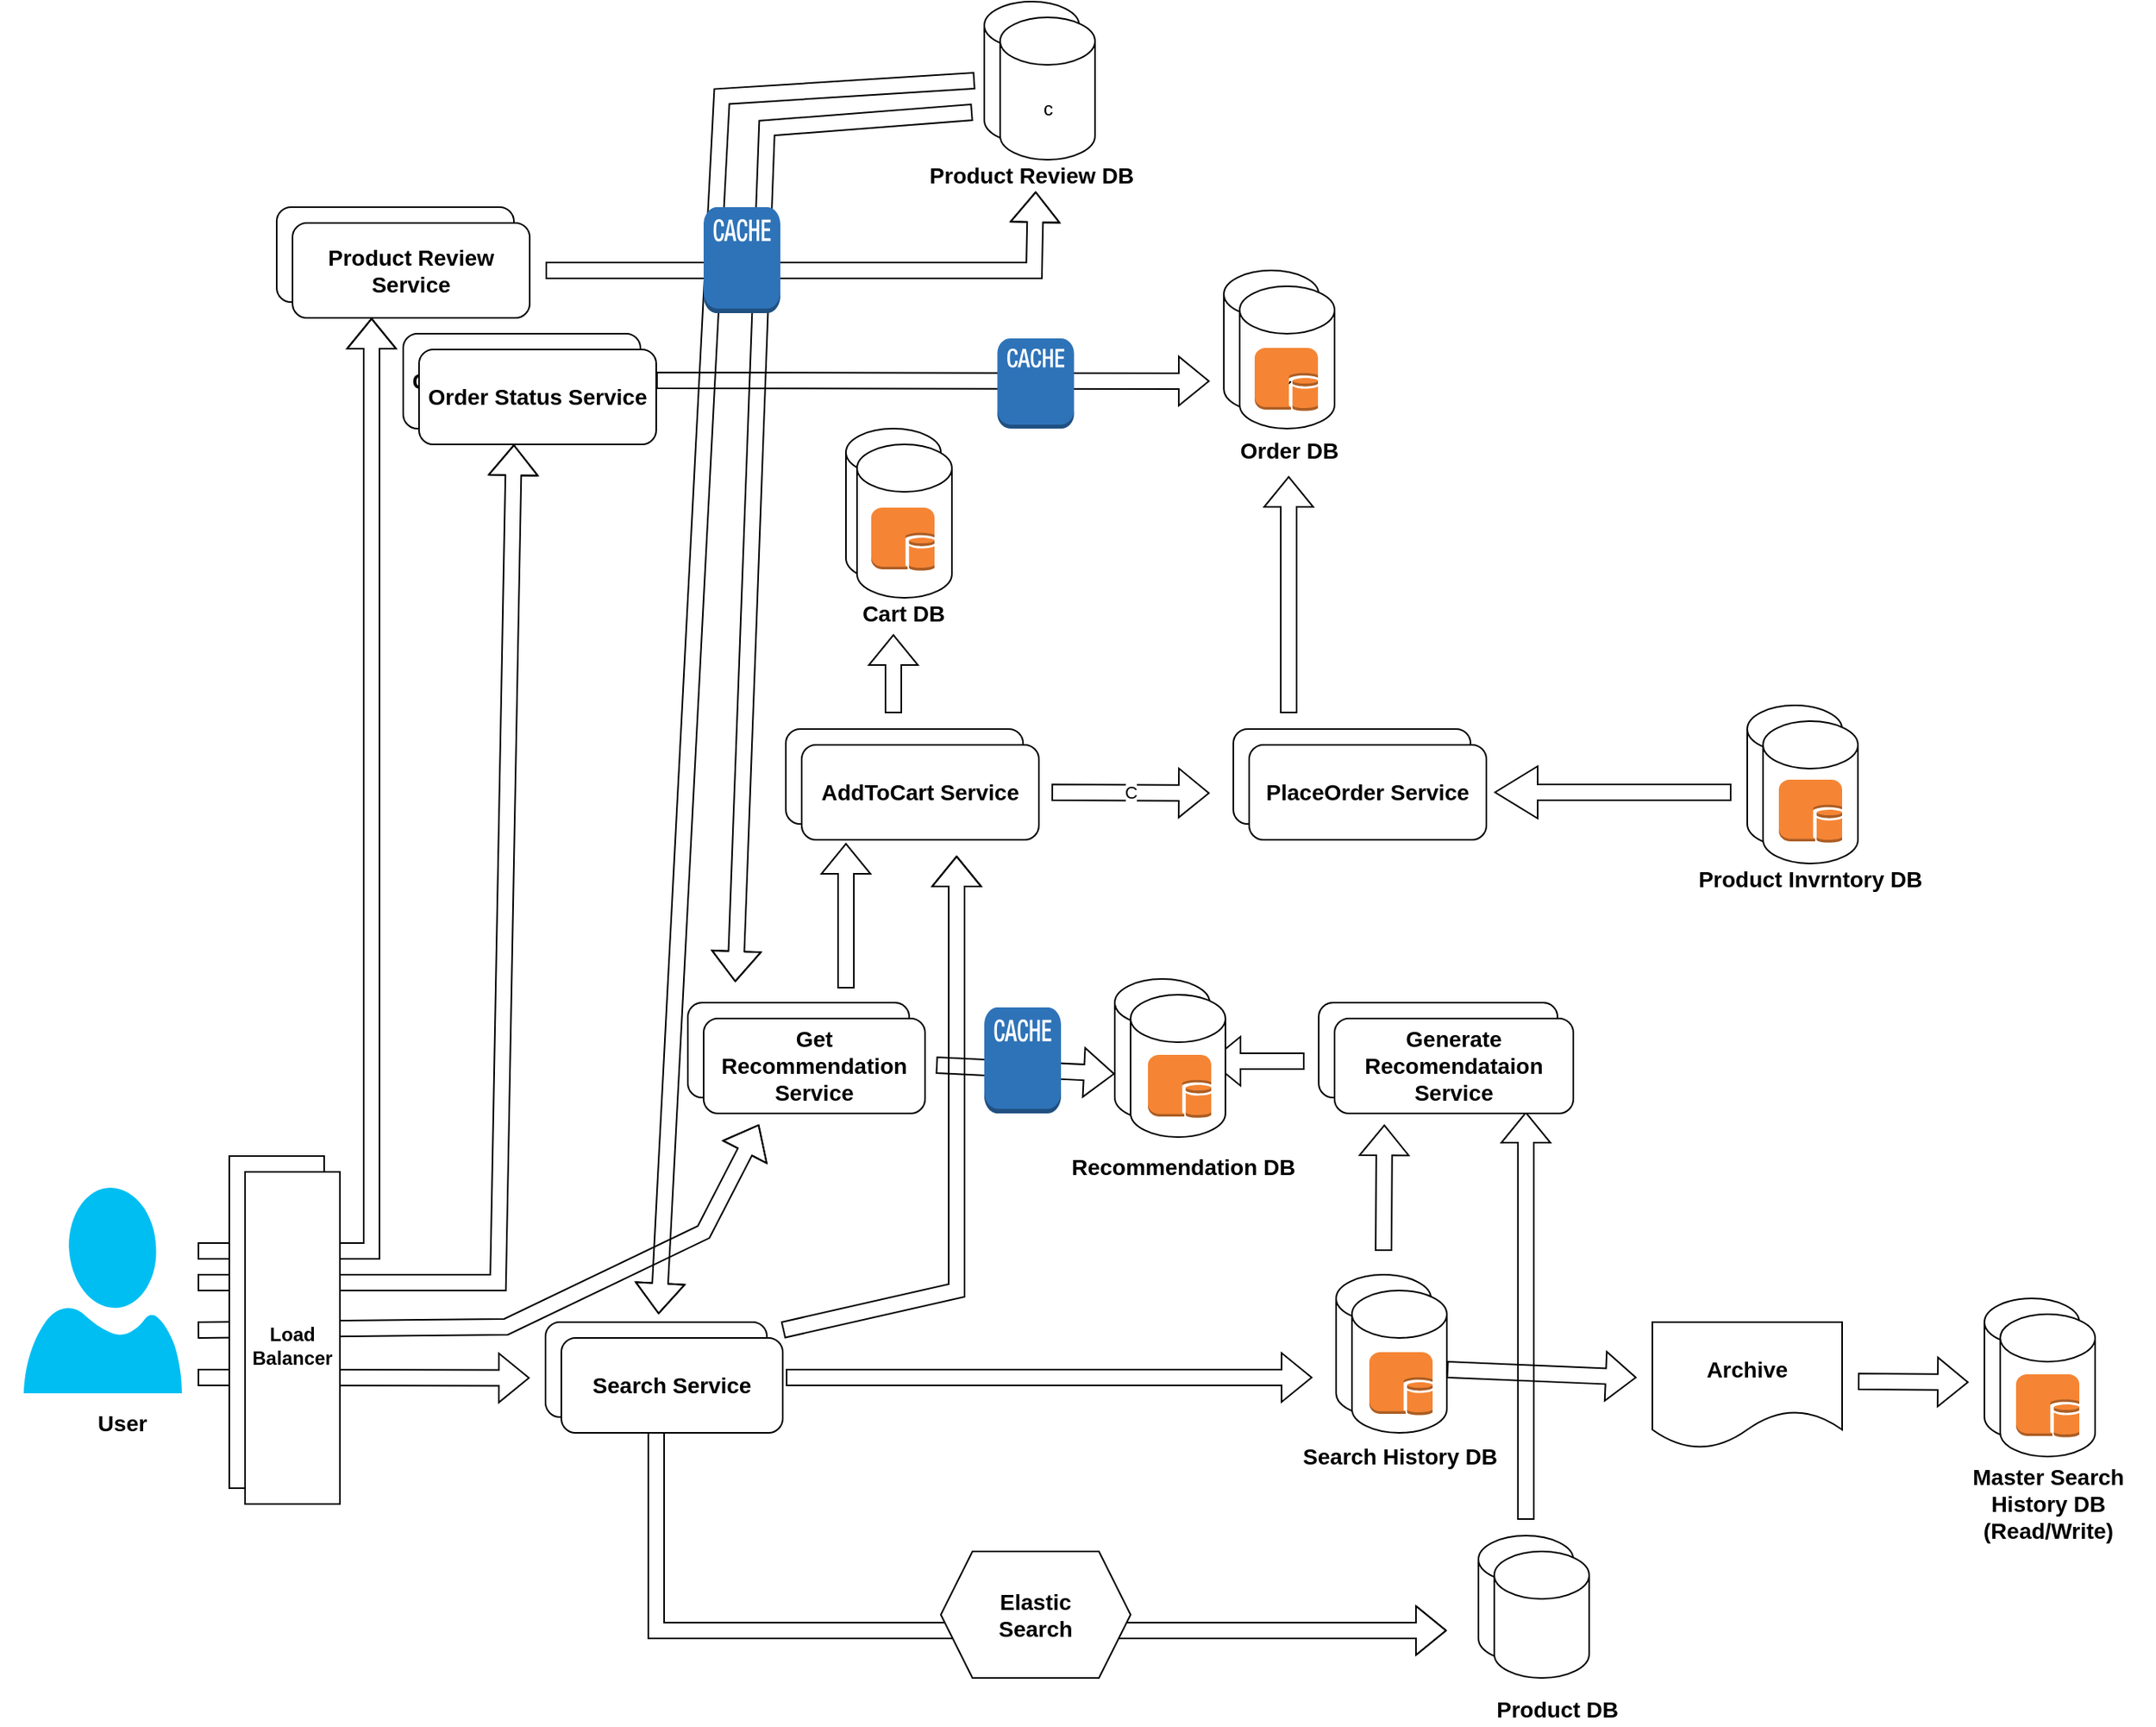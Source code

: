 <mxfile version="24.2.1" type="github">
  <diagram name="Page-1" id="vUjsx3hURYJCEDWVttNw">
    <mxGraphModel dx="1461" dy="1741" grid="1" gridSize="10" guides="1" tooltips="1" connect="1" arrows="1" fold="1" page="1" pageScale="1" pageWidth="850" pageHeight="1100" math="0" shadow="0">
      <root>
        <mxCell id="0" />
        <mxCell id="1" parent="0" />
        <mxCell id="Kv-7kJW0O-KeRWkfQSKk-10" value="" style="verticalLabelPosition=bottom;html=1;verticalAlign=top;align=center;strokeColor=none;fillColor=#00BEF2;shape=mxgraph.azure.user;" vertex="1" parent="1">
          <mxGeometry x="80" y="230" width="100" height="130" as="geometry" />
        </mxCell>
        <mxCell id="Kv-7kJW0O-KeRWkfQSKk-11" value="&lt;b&gt;&lt;font style=&quot;font-size: 14px;&quot;&gt;Search Service&lt;/font&gt;&lt;/b&gt;" style="rounded=1;whiteSpace=wrap;html=1;" vertex="1" parent="1">
          <mxGeometry x="410" y="315" width="140" height="60" as="geometry" />
        </mxCell>
        <mxCell id="Kv-7kJW0O-KeRWkfQSKk-14" value="&lt;b&gt;&lt;font style=&quot;font-size: 14px;&quot;&gt;Product DB&lt;/font&gt;&lt;/b&gt;" style="text;html=1;align=center;verticalAlign=middle;whiteSpace=wrap;rounded=0;" vertex="1" parent="1">
          <mxGeometry x="995" y="550" width="110" height="20" as="geometry" />
        </mxCell>
        <mxCell id="Kv-7kJW0O-KeRWkfQSKk-19" value="" style="shape=flexArrow;endArrow=classic;html=1;rounded=0;" edge="1" parent="1">
          <mxGeometry width="50" height="50" relative="1" as="geometry">
            <mxPoint x="190" y="350" as="sourcePoint" />
            <mxPoint x="400" y="350.29" as="targetPoint" />
          </mxGeometry>
        </mxCell>
        <mxCell id="Kv-7kJW0O-KeRWkfQSKk-20" value="" style="shape=flexArrow;endArrow=classic;html=1;rounded=0;" edge="1" parent="1">
          <mxGeometry width="50" height="50" relative="1" as="geometry">
            <mxPoint x="562" y="350" as="sourcePoint" />
            <mxPoint x="895" y="350" as="targetPoint" />
          </mxGeometry>
        </mxCell>
        <mxCell id="Kv-7kJW0O-KeRWkfQSKk-22" value="" style="shape=flexArrow;endArrow=classic;html=1;rounded=0;" edge="1" parent="1">
          <mxGeometry width="50" height="50" relative="1" as="geometry">
            <mxPoint x="480" y="380" as="sourcePoint" />
            <mxPoint x="980" y="510" as="targetPoint" />
            <Array as="points">
              <mxPoint x="480" y="510" />
              <mxPoint x="740" y="510" />
            </Array>
          </mxGeometry>
        </mxCell>
        <mxCell id="Kv-7kJW0O-KeRWkfQSKk-27" value="" style="shape=cylinder3;whiteSpace=wrap;html=1;boundedLbl=1;backgroundOutline=1;size=15;" vertex="1" parent="1">
          <mxGeometry x="1000" y="450" width="60" height="80" as="geometry" />
        </mxCell>
        <mxCell id="Kv-7kJW0O-KeRWkfQSKk-29" value="" style="shape=cylinder3;whiteSpace=wrap;html=1;boundedLbl=1;backgroundOutline=1;size=15;" vertex="1" parent="1">
          <mxGeometry x="910" y="285" width="60" height="90" as="geometry" />
        </mxCell>
        <mxCell id="Kv-7kJW0O-KeRWkfQSKk-31" value="&lt;b&gt;&lt;font style=&quot;font-size: 14px;&quot;&gt;Search History DB&lt;/font&gt;&lt;/b&gt;" style="text;html=1;align=center;verticalAlign=middle;whiteSpace=wrap;rounded=0;" vertex="1" parent="1">
          <mxGeometry x="882.5" y="390" width="135" height="20" as="geometry" />
        </mxCell>
        <mxCell id="Kv-7kJW0O-KeRWkfQSKk-32" value="" style="shape=cylinder3;whiteSpace=wrap;html=1;boundedLbl=1;backgroundOutline=1;size=15;" vertex="1" parent="1">
          <mxGeometry x="770" y="98" width="60" height="90" as="geometry" />
        </mxCell>
        <mxCell id="Kv-7kJW0O-KeRWkfQSKk-33" value="&lt;b&gt;&lt;font style=&quot;font-size: 14px;&quot;&gt;Search Service&lt;/font&gt;&lt;/b&gt;" style="rounded=1;whiteSpace=wrap;html=1;" vertex="1" parent="1">
          <mxGeometry x="899" y="113" width="151" height="60" as="geometry" />
        </mxCell>
        <mxCell id="Kv-7kJW0O-KeRWkfQSKk-34" value="&lt;b&gt;&lt;font style=&quot;font-size: 14px;&quot;&gt;Search Service&lt;/font&gt;&lt;/b&gt;" style="rounded=1;whiteSpace=wrap;html=1;" vertex="1" parent="1">
          <mxGeometry x="500" y="113" width="140" height="60" as="geometry" />
        </mxCell>
        <mxCell id="Kv-7kJW0O-KeRWkfQSKk-35" value="" style="shape=flexArrow;endArrow=classic;html=1;rounded=0;" edge="1" parent="1">
          <mxGeometry width="50" height="50" relative="1" as="geometry">
            <mxPoint x="190" y="320" as="sourcePoint" />
            <mxPoint x="545" y="190" as="targetPoint" />
            <Array as="points">
              <mxPoint x="385" y="318" />
              <mxPoint x="510" y="258" />
            </Array>
          </mxGeometry>
        </mxCell>
        <mxCell id="Kv-7kJW0O-KeRWkfQSKk-37" value="" style="shape=flexArrow;endArrow=classic;html=1;rounded=0;" edge="1" parent="1">
          <mxGeometry width="50" height="50" relative="1" as="geometry">
            <mxPoint x="890" y="150" as="sourcePoint" />
            <mxPoint x="830" y="150" as="targetPoint" />
          </mxGeometry>
        </mxCell>
        <mxCell id="Kv-7kJW0O-KeRWkfQSKk-38" value="" style="shape=flexArrow;endArrow=classic;html=1;rounded=0;" edge="1" parent="1">
          <mxGeometry width="50" height="50" relative="1" as="geometry">
            <mxPoint x="940" y="270" as="sourcePoint" />
            <mxPoint x="940.5" y="190" as="targetPoint" />
          </mxGeometry>
        </mxCell>
        <mxCell id="Kv-7kJW0O-KeRWkfQSKk-39" value="" style="shape=flexArrow;endArrow=classic;html=1;rounded=0;" edge="1" parent="1">
          <mxGeometry width="50" height="50" relative="1" as="geometry">
            <mxPoint x="1030" y="440" as="sourcePoint" />
            <mxPoint x="1030" y="182" as="targetPoint" />
          </mxGeometry>
        </mxCell>
        <mxCell id="Kv-7kJW0O-KeRWkfQSKk-41" value="&lt;b&gt;&lt;font style=&quot;font-size: 14px;&quot;&gt;Recommendation DB&lt;/font&gt;&lt;/b&gt;" style="text;html=1;align=center;verticalAlign=middle;whiteSpace=wrap;rounded=0;" vertex="1" parent="1">
          <mxGeometry x="736" y="198" width="155" height="38" as="geometry" />
        </mxCell>
        <mxCell id="Kv-7kJW0O-KeRWkfQSKk-42" value="&lt;b&gt;&lt;font style=&quot;font-size: 14px;&quot;&gt;AddToCart Service&lt;/font&gt;&lt;/b&gt;" style="rounded=1;whiteSpace=wrap;html=1;" vertex="1" parent="1">
          <mxGeometry x="562" y="-60" width="150" height="60" as="geometry" />
        </mxCell>
        <mxCell id="Kv-7kJW0O-KeRWkfQSKk-43" value="" style="shape=flexArrow;endArrow=classic;html=1;rounded=0;" edge="1" parent="1">
          <mxGeometry width="50" height="50" relative="1" as="geometry">
            <mxPoint x="560" y="320" as="sourcePoint" />
            <mxPoint x="670" y="20" as="targetPoint" />
            <Array as="points">
              <mxPoint x="670" y="295" />
            </Array>
          </mxGeometry>
        </mxCell>
        <mxCell id="Kv-7kJW0O-KeRWkfQSKk-46" value="" style="shape=flexArrow;endArrow=classic;html=1;rounded=0;" edge="1" parent="1">
          <mxGeometry width="50" height="50" relative="1" as="geometry">
            <mxPoint x="600" y="104" as="sourcePoint" />
            <mxPoint x="600" y="12" as="targetPoint" />
          </mxGeometry>
        </mxCell>
        <mxCell id="Kv-7kJW0O-KeRWkfQSKk-47" value="&lt;b&gt;&lt;font style=&quot;font-size: 14px;&quot;&gt;PlaceOrder Service&lt;/font&gt;&lt;/b&gt;" style="rounded=1;whiteSpace=wrap;html=1;" vertex="1" parent="1">
          <mxGeometry x="845" y="-60" width="150" height="60" as="geometry" />
        </mxCell>
        <mxCell id="Kv-7kJW0O-KeRWkfQSKk-48" value="" style="shape=cylinder3;whiteSpace=wrap;html=1;boundedLbl=1;backgroundOutline=1;size=15;" vertex="1" parent="1">
          <mxGeometry x="600" y="-250" width="60" height="97" as="geometry" />
        </mxCell>
        <mxCell id="Kv-7kJW0O-KeRWkfQSKk-49" value="c" style="shape=cylinder3;whiteSpace=wrap;html=1;boundedLbl=1;backgroundOutline=1;size=15;" vertex="1" parent="1">
          <mxGeometry x="839" y="-350" width="60" height="90" as="geometry" />
        </mxCell>
        <mxCell id="Kv-7kJW0O-KeRWkfQSKk-51" value="C" style="shape=flexArrow;endArrow=classic;html=1;rounded=0;" edge="1" parent="1">
          <mxGeometry width="50" height="50" relative="1" as="geometry">
            <mxPoint x="730" y="-20" as="sourcePoint" />
            <mxPoint x="830" y="-19.5" as="targetPoint" />
          </mxGeometry>
        </mxCell>
        <mxCell id="Kv-7kJW0O-KeRWkfQSKk-53" value="" style="shape=flexArrow;endArrow=classic;html=1;rounded=0;" edge="1" parent="1">
          <mxGeometry width="50" height="50" relative="1" as="geometry">
            <mxPoint x="630" y="-70" as="sourcePoint" />
            <mxPoint x="630" y="-120" as="targetPoint" />
          </mxGeometry>
        </mxCell>
        <mxCell id="Kv-7kJW0O-KeRWkfQSKk-52" value="&lt;span style=&quot;font-size: 14px;&quot;&gt;&lt;b&gt;Cart DB&lt;/b&gt;&lt;/span&gt;" style="text;html=1;align=center;verticalAlign=middle;whiteSpace=wrap;rounded=0;" vertex="1" parent="1">
          <mxGeometry x="584.5" y="-153" width="103" height="40" as="geometry" />
        </mxCell>
        <mxCell id="Kv-7kJW0O-KeRWkfQSKk-55" value="&lt;span style=&quot;font-size: 14px;&quot;&gt;&lt;b&gt;Order DB&lt;/b&gt;&lt;/span&gt;" style="text;html=1;align=center;verticalAlign=middle;whiteSpace=wrap;rounded=0;" vertex="1" parent="1">
          <mxGeometry x="803" y="-250" width="155" height="28" as="geometry" />
        </mxCell>
        <mxCell id="Kv-7kJW0O-KeRWkfQSKk-56" value="" style="shape=flexArrow;endArrow=classic;html=1;rounded=0;" edge="1" parent="1">
          <mxGeometry width="50" height="50" relative="1" as="geometry">
            <mxPoint x="880" y="-70" as="sourcePoint" />
            <mxPoint x="880" y="-220" as="targetPoint" />
          </mxGeometry>
        </mxCell>
        <mxCell id="Kv-7kJW0O-KeRWkfQSKk-57" value="&lt;b&gt;&lt;font style=&quot;font-size: 14px;&quot;&gt;Order Status Service&lt;/font&gt;&lt;/b&gt;" style="rounded=1;whiteSpace=wrap;html=1;" vertex="1" parent="1">
          <mxGeometry x="320" y="-310" width="150" height="60" as="geometry" />
        </mxCell>
        <mxCell id="Kv-7kJW0O-KeRWkfQSKk-58" value="" style="shape=flexArrow;endArrow=classic;html=1;rounded=0;" edge="1" parent="1">
          <mxGeometry width="50" height="50" relative="1" as="geometry">
            <mxPoint x="190" y="290" as="sourcePoint" />
            <mxPoint x="390" y="-240" as="targetPoint" />
            <Array as="points">
              <mxPoint x="380" y="290" />
            </Array>
          </mxGeometry>
        </mxCell>
        <mxCell id="Kv-7kJW0O-KeRWkfQSKk-59" value="" style="shape=flexArrow;endArrow=classic;html=1;rounded=0;" edge="1" parent="1">
          <mxGeometry width="50" height="50" relative="1" as="geometry">
            <mxPoint x="480" y="-280.5" as="sourcePoint" />
            <mxPoint x="830" y="-280" as="targetPoint" />
          </mxGeometry>
        </mxCell>
        <mxCell id="Kv-7kJW0O-KeRWkfQSKk-60" value="&lt;b&gt;&lt;font style=&quot;font-size: 14px;&quot;&gt;Product Review Service&lt;/font&gt;&lt;/b&gt;" style="rounded=1;whiteSpace=wrap;html=1;" vertex="1" parent="1">
          <mxGeometry x="240" y="-390" width="150" height="60" as="geometry" />
        </mxCell>
        <mxCell id="Kv-7kJW0O-KeRWkfQSKk-61" value="" style="shape=flexArrow;endArrow=classic;html=1;rounded=0;" edge="1" parent="1">
          <mxGeometry width="50" height="50" relative="1" as="geometry">
            <mxPoint x="190" y="270" as="sourcePoint" />
            <mxPoint x="300" y="-320" as="targetPoint" />
            <Array as="points">
              <mxPoint x="300" y="270" />
            </Array>
          </mxGeometry>
        </mxCell>
        <mxCell id="Kv-7kJW0O-KeRWkfQSKk-62" value="" style="shape=flexArrow;endArrow=classic;html=1;rounded=0;" edge="1" parent="1">
          <mxGeometry width="50" height="50" relative="1" as="geometry">
            <mxPoint x="410" y="-350" as="sourcePoint" />
            <mxPoint x="720" y="-400" as="targetPoint" />
            <Array as="points">
              <mxPoint x="719" y="-350" />
            </Array>
          </mxGeometry>
        </mxCell>
        <mxCell id="Kv-7kJW0O-KeRWkfQSKk-64" value="c" style="shape=cylinder3;whiteSpace=wrap;html=1;boundedLbl=1;backgroundOutline=1;size=15;" vertex="1" parent="1">
          <mxGeometry x="687.5" y="-520" width="60" height="90" as="geometry" />
        </mxCell>
        <mxCell id="Kv-7kJW0O-KeRWkfQSKk-65" value="&lt;b&gt;&lt;font style=&quot;font-size: 14px;&quot;&gt;Product Review&lt;/font&gt;&lt;/b&gt;&lt;span style=&quot;font-size: 14px;&quot;&gt;&lt;b&gt;&amp;nbsp;DB&lt;/b&gt;&lt;/span&gt;" style="text;html=1;align=center;verticalAlign=middle;whiteSpace=wrap;rounded=0;" vertex="1" parent="1">
          <mxGeometry x="640" y="-420" width="155" height="20" as="geometry" />
        </mxCell>
        <mxCell id="Kv-7kJW0O-KeRWkfQSKk-66" value="" style="shape=flexArrow;endArrow=classic;html=1;rounded=0;" edge="1" parent="1">
          <mxGeometry width="50" height="50" relative="1" as="geometry">
            <mxPoint x="681.5" y="-470" as="sourcePoint" />
            <mxPoint x="481.5" y="310" as="targetPoint" />
            <Array as="points">
              <mxPoint x="521.5" y="-460" />
            </Array>
          </mxGeometry>
        </mxCell>
        <mxCell id="Kv-7kJW0O-KeRWkfQSKk-68" value="" style="shape=flexArrow;endArrow=classic;html=1;rounded=0;" edge="1" parent="1">
          <mxGeometry width="50" height="50" relative="1" as="geometry">
            <mxPoint x="680" y="-450" as="sourcePoint" />
            <mxPoint x="530" y="100" as="targetPoint" />
            <Array as="points">
              <mxPoint x="550" y="-440" />
            </Array>
          </mxGeometry>
        </mxCell>
        <mxCell id="Kv-7kJW0O-KeRWkfQSKk-69" value="" style="rounded=0;whiteSpace=wrap;html=1;" vertex="1" parent="1">
          <mxGeometry x="210" y="210" width="60" height="210" as="geometry" />
        </mxCell>
        <mxCell id="Kv-7kJW0O-KeRWkfQSKk-73" value="&lt;b&gt;&lt;font style=&quot;font-size: 14px;&quot;&gt;Search Service&lt;/font&gt;&lt;/b&gt;" style="rounded=1;whiteSpace=wrap;html=1;" vertex="1" parent="1">
          <mxGeometry x="420" y="325" width="140" height="60" as="geometry" />
        </mxCell>
        <mxCell id="Kv-7kJW0O-KeRWkfQSKk-75" value="&lt;b&gt;&lt;font style=&quot;font-size: 14px;&quot;&gt;Get Recommendation Service&lt;/font&gt;&lt;/b&gt;" style="rounded=1;whiteSpace=wrap;html=1;" vertex="1" parent="1">
          <mxGeometry x="510" y="123" width="140" height="60" as="geometry" />
        </mxCell>
        <mxCell id="Kv-7kJW0O-KeRWkfQSKk-76" value="&lt;b&gt;&lt;font style=&quot;font-size: 14px;&quot;&gt;AddToCart Service&lt;/font&gt;&lt;/b&gt;" style="rounded=1;whiteSpace=wrap;html=1;" vertex="1" parent="1">
          <mxGeometry x="572" y="-50" width="150" height="60" as="geometry" />
        </mxCell>
        <mxCell id="Kv-7kJW0O-KeRWkfQSKk-77" value="&lt;b&gt;&lt;font style=&quot;font-size: 14px;&quot;&gt;PlaceOrder Service&lt;/font&gt;&lt;/b&gt;" style="rounded=1;whiteSpace=wrap;html=1;" vertex="1" parent="1">
          <mxGeometry x="855" y="-50" width="150" height="60" as="geometry" />
        </mxCell>
        <mxCell id="Kv-7kJW0O-KeRWkfQSKk-78" value="&lt;b&gt;&lt;font style=&quot;font-size: 14px;&quot;&gt;Generate Recomendataion Service&lt;/font&gt;&lt;/b&gt;" style="rounded=1;whiteSpace=wrap;html=1;" vertex="1" parent="1">
          <mxGeometry x="909" y="123" width="151" height="60" as="geometry" />
        </mxCell>
        <mxCell id="Kv-7kJW0O-KeRWkfQSKk-79" value="&lt;b&gt;&lt;font style=&quot;font-size: 14px;&quot;&gt;Order Status Service&lt;/font&gt;&lt;/b&gt;" style="rounded=1;whiteSpace=wrap;html=1;" vertex="1" parent="1">
          <mxGeometry x="330" y="-300" width="150" height="60" as="geometry" />
        </mxCell>
        <mxCell id="Kv-7kJW0O-KeRWkfQSKk-80" value="&lt;b&gt;&lt;font style=&quot;font-size: 14px;&quot;&gt;Product Review Service&lt;/font&gt;&lt;/b&gt;" style="rounded=1;whiteSpace=wrap;html=1;" vertex="1" parent="1">
          <mxGeometry x="250" y="-380" width="150" height="60" as="geometry" />
        </mxCell>
        <mxCell id="Kv-7kJW0O-KeRWkfQSKk-82" value="" style="rounded=0;whiteSpace=wrap;html=1;" vertex="1" parent="1">
          <mxGeometry x="220" y="220" width="60" height="210" as="geometry" />
        </mxCell>
        <mxCell id="Kv-7kJW0O-KeRWkfQSKk-83" value="&lt;b&gt;Load&lt;/b&gt;&lt;div&gt;&lt;b&gt;Balancer&lt;/b&gt;&lt;/div&gt;" style="text;html=1;align=center;verticalAlign=middle;whiteSpace=wrap;rounded=0;" vertex="1" parent="1">
          <mxGeometry x="220" y="315" width="60" height="30" as="geometry" />
        </mxCell>
        <mxCell id="Kv-7kJW0O-KeRWkfQSKk-84" value="&lt;b&gt;&lt;font style=&quot;font-size: 14px;&quot;&gt;User&lt;/font&gt;&lt;/b&gt;" style="text;html=1;align=center;verticalAlign=middle;whiteSpace=wrap;rounded=0;" vertex="1" parent="1">
          <mxGeometry x="65" y="360" width="155" height="38" as="geometry" />
        </mxCell>
        <mxCell id="Kv-7kJW0O-KeRWkfQSKk-85" value="" style="shape=flexArrow;endArrow=classic;html=1;rounded=0;" edge="1" parent="1">
          <mxGeometry width="50" height="50" relative="1" as="geometry">
            <mxPoint x="980" y="345" as="sourcePoint" />
            <mxPoint x="1100" y="350" as="targetPoint" />
          </mxGeometry>
        </mxCell>
        <mxCell id="Kv-7kJW0O-KeRWkfQSKk-87" value="" style="shape=document;whiteSpace=wrap;html=1;boundedLbl=1;" vertex="1" parent="1">
          <mxGeometry x="1110" y="315" width="120" height="80" as="geometry" />
        </mxCell>
        <mxCell id="Kv-7kJW0O-KeRWkfQSKk-89" value="" style="shape=flexArrow;endArrow=classic;html=1;rounded=0;" edge="1" parent="1">
          <mxGeometry width="50" height="50" relative="1" as="geometry">
            <mxPoint x="1240" y="352.5" as="sourcePoint" />
            <mxPoint x="1310" y="353" as="targetPoint" />
          </mxGeometry>
        </mxCell>
        <mxCell id="Kv-7kJW0O-KeRWkfQSKk-91" value="&lt;b&gt;&lt;font style=&quot;font-size: 14px;&quot;&gt;Master Search History DB&lt;/font&gt;&lt;/b&gt;&lt;div&gt;&lt;b&gt;&lt;font style=&quot;font-size: 14px;&quot;&gt;(Read/Write)&lt;/font&gt;&lt;/b&gt;&lt;/div&gt;" style="text;html=1;align=center;verticalAlign=middle;whiteSpace=wrap;rounded=0;" vertex="1" parent="1">
          <mxGeometry x="1292.5" y="420" width="135" height="20" as="geometry" />
        </mxCell>
        <mxCell id="Kv-7kJW0O-KeRWkfQSKk-92" value="" style="shape=cylinder3;whiteSpace=wrap;html=1;boundedLbl=1;backgroundOutline=1;size=15;" vertex="1" parent="1">
          <mxGeometry x="1320" y="300" width="60" height="90" as="geometry" />
        </mxCell>
        <mxCell id="Kv-7kJW0O-KeRWkfQSKk-93" value="" style="shape=cylinder3;whiteSpace=wrap;html=1;boundedLbl=1;backgroundOutline=1;size=15;" vertex="1" parent="1">
          <mxGeometry x="1170" y="-75" width="60" height="90" as="geometry" />
        </mxCell>
        <mxCell id="Kv-7kJW0O-KeRWkfQSKk-94" value="" style="shape=flexArrow;endArrow=classic;html=1;rounded=0;endWidth=22;endSize=8.65;" edge="1" parent="1">
          <mxGeometry width="50" height="50" relative="1" as="geometry">
            <mxPoint x="1160" y="-20" as="sourcePoint" />
            <mxPoint x="1010" y="-20" as="targetPoint" />
          </mxGeometry>
        </mxCell>
        <mxCell id="Kv-7kJW0O-KeRWkfQSKk-95" value="&lt;b&gt;&lt;font style=&quot;font-size: 14px;&quot;&gt;Product Invrntory DB&lt;/font&gt;&lt;/b&gt;" style="text;html=1;align=center;verticalAlign=middle;whiteSpace=wrap;rounded=0;" vertex="1" parent="1">
          <mxGeometry x="1130" y="25" width="160" height="20" as="geometry" />
        </mxCell>
        <mxCell id="Kv-7kJW0O-KeRWkfQSKk-96" value="" style="shape=hexagon;perimeter=hexagonPerimeter2;whiteSpace=wrap;html=1;fixedSize=1;" vertex="1" parent="1">
          <mxGeometry x="660" y="460" width="120" height="80" as="geometry" />
        </mxCell>
        <mxCell id="Kv-7kJW0O-KeRWkfQSKk-97" value="&lt;b&gt;&lt;font style=&quot;font-size: 14px;&quot;&gt;Elastic Search&lt;/font&gt;&lt;/b&gt;" style="text;html=1;align=center;verticalAlign=middle;whiteSpace=wrap;rounded=0;" vertex="1" parent="1">
          <mxGeometry x="690" y="485" width="60" height="30" as="geometry" />
        </mxCell>
        <mxCell id="Kv-7kJW0O-KeRWkfQSKk-101" value="" style="shape=flexArrow;endArrow=classic;html=1;rounded=0;entryX=0;entryY=0;entryDx=0;entryDy=60;entryPerimeter=0;" edge="1" parent="1" target="Kv-7kJW0O-KeRWkfQSKk-32">
          <mxGeometry width="50" height="50" relative="1" as="geometry">
            <mxPoint x="657" y="152.5" as="sourcePoint" />
            <mxPoint x="760" y="160" as="targetPoint" />
          </mxGeometry>
        </mxCell>
        <mxCell id="Kv-7kJW0O-KeRWkfQSKk-108" value="" style="outlineConnect=0;dashed=0;verticalLabelPosition=bottom;verticalAlign=top;align=center;html=1;shape=mxgraph.aws3.cache_node;fillColor=#2E73B8;gradientColor=none;" vertex="1" parent="1">
          <mxGeometry x="687.5" y="116" width="48.5" height="67" as="geometry" />
        </mxCell>
        <mxCell id="Kv-7kJW0O-KeRWkfQSKk-110" value="&lt;b&gt;&lt;font style=&quot;font-size: 14px;&quot;&gt;Archive&lt;/font&gt;&lt;/b&gt;" style="text;html=1;align=center;verticalAlign=middle;whiteSpace=wrap;rounded=0;" vertex="1" parent="1">
          <mxGeometry x="1140" y="330" width="60" height="30" as="geometry" />
        </mxCell>
        <mxCell id="Kv-7kJW0O-KeRWkfQSKk-111" value="" style="outlineConnect=0;dashed=0;verticalLabelPosition=bottom;verticalAlign=top;align=center;html=1;shape=mxgraph.aws3.cache_node;fillColor=#2E73B8;gradientColor=none;" vertex="1" parent="1">
          <mxGeometry x="510" y="-390" width="48.5" height="67" as="geometry" />
        </mxCell>
        <mxCell id="Kv-7kJW0O-KeRWkfQSKk-114" value="" style="outlineConnect=0;dashed=0;verticalLabelPosition=bottom;verticalAlign=top;align=center;html=1;shape=mxgraph.aws3.cache_node;fillColor=#2E73B8;gradientColor=none;" vertex="1" parent="1">
          <mxGeometry x="695.75" y="-307" width="48.5" height="57" as="geometry" />
        </mxCell>
        <mxCell id="Kv-7kJW0O-KeRWkfQSKk-115" value="" style="shape=cylinder3;whiteSpace=wrap;html=1;boundedLbl=1;backgroundOutline=1;size=15;" vertex="1" parent="1">
          <mxGeometry x="780" y="108" width="60" height="90" as="geometry" />
        </mxCell>
        <mxCell id="Kv-7kJW0O-KeRWkfQSKk-117" value="" style="shape=cylinder3;whiteSpace=wrap;html=1;boundedLbl=1;backgroundOutline=1;size=15;" vertex="1" parent="1">
          <mxGeometry x="920" y="295" width="60" height="90" as="geometry" />
        </mxCell>
        <mxCell id="Kv-7kJW0O-KeRWkfQSKk-118" value="" style="shape=cylinder3;whiteSpace=wrap;html=1;boundedLbl=1;backgroundOutline=1;size=15;" vertex="1" parent="1">
          <mxGeometry x="1010" y="460" width="60" height="80" as="geometry" />
        </mxCell>
        <mxCell id="Kv-7kJW0O-KeRWkfQSKk-119" value="" style="shape=cylinder3;whiteSpace=wrap;html=1;boundedLbl=1;backgroundOutline=1;size=15;" vertex="1" parent="1">
          <mxGeometry x="607" y="-240" width="60" height="97" as="geometry" />
        </mxCell>
        <mxCell id="Kv-7kJW0O-KeRWkfQSKk-120" value="c" style="shape=cylinder3;whiteSpace=wrap;html=1;boundedLbl=1;backgroundOutline=1;size=15;" vertex="1" parent="1">
          <mxGeometry x="849" y="-340" width="60" height="90" as="geometry" />
        </mxCell>
        <mxCell id="Kv-7kJW0O-KeRWkfQSKk-121" value="c" style="shape=cylinder3;whiteSpace=wrap;html=1;boundedLbl=1;backgroundOutline=1;size=15;" vertex="1" parent="1">
          <mxGeometry x="697.5" y="-510" width="60" height="90" as="geometry" />
        </mxCell>
        <mxCell id="Kv-7kJW0O-KeRWkfQSKk-122" value="" style="shape=cylinder3;whiteSpace=wrap;html=1;boundedLbl=1;backgroundOutline=1;size=15;" vertex="1" parent="1">
          <mxGeometry x="1180" y="-65" width="60" height="90" as="geometry" />
        </mxCell>
        <mxCell id="Kv-7kJW0O-KeRWkfQSKk-123" value="" style="shape=cylinder3;whiteSpace=wrap;html=1;boundedLbl=1;backgroundOutline=1;size=15;" vertex="1" parent="1">
          <mxGeometry x="1330" y="310" width="60" height="90" as="geometry" />
        </mxCell>
        <mxCell id="Kv-7kJW0O-KeRWkfQSKk-128" value="" style="outlineConnect=0;dashed=0;verticalLabelPosition=bottom;verticalAlign=top;align=center;html=1;shape=mxgraph.aws3.db_on_instance;fillColor=#F58534;gradientColor=none;" vertex="1" parent="1">
          <mxGeometry x="858.5" y="-301" width="40" height="40" as="geometry" />
        </mxCell>
        <mxCell id="Kv-7kJW0O-KeRWkfQSKk-129" value="" style="outlineConnect=0;dashed=0;verticalLabelPosition=bottom;verticalAlign=top;align=center;html=1;shape=mxgraph.aws3.db_on_instance;fillColor=#F58534;gradientColor=none;" vertex="1" parent="1">
          <mxGeometry x="616" y="-200" width="40" height="40" as="geometry" />
        </mxCell>
        <mxCell id="Kv-7kJW0O-KeRWkfQSKk-131" value="" style="outlineConnect=0;dashed=0;verticalLabelPosition=bottom;verticalAlign=top;align=center;html=1;shape=mxgraph.aws3.db_on_instance;fillColor=#F58534;gradientColor=none;" vertex="1" parent="1">
          <mxGeometry x="1190" y="-28" width="40" height="40" as="geometry" />
        </mxCell>
        <mxCell id="Kv-7kJW0O-KeRWkfQSKk-132" value="" style="outlineConnect=0;dashed=0;verticalLabelPosition=bottom;verticalAlign=top;align=center;html=1;shape=mxgraph.aws3.db_on_instance;fillColor=#F58534;gradientColor=none;" vertex="1" parent="1">
          <mxGeometry x="791" y="146" width="40" height="40" as="geometry" />
        </mxCell>
        <mxCell id="Kv-7kJW0O-KeRWkfQSKk-133" value="" style="outlineConnect=0;dashed=0;verticalLabelPosition=bottom;verticalAlign=top;align=center;html=1;shape=mxgraph.aws3.db_on_instance;fillColor=#F58534;gradientColor=none;" vertex="1" parent="1">
          <mxGeometry x="931" y="334" width="40" height="40" as="geometry" />
        </mxCell>
        <mxCell id="Kv-7kJW0O-KeRWkfQSKk-134" value="" style="outlineConnect=0;dashed=0;verticalLabelPosition=bottom;verticalAlign=top;align=center;html=1;shape=mxgraph.aws3.db_on_instance;fillColor=#F58534;gradientColor=none;" vertex="1" parent="1">
          <mxGeometry x="1340" y="348" width="40" height="40" as="geometry" />
        </mxCell>
      </root>
    </mxGraphModel>
  </diagram>
</mxfile>
